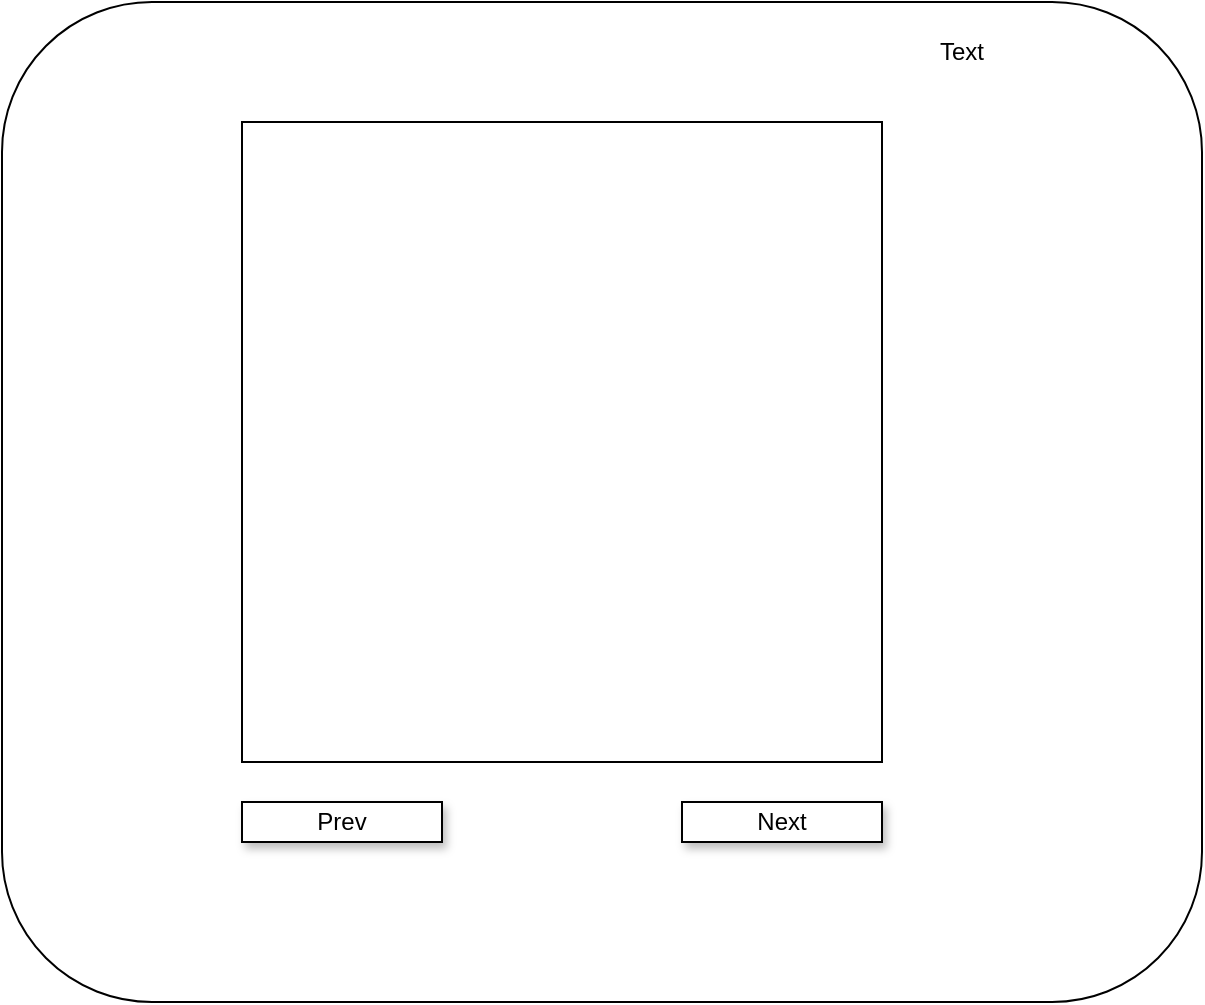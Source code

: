 <mxfile version="24.6.4" type="github">
  <diagram name="Pagina-1" id="C7_9IfkKeF7DStRpIM5F">
    <mxGraphModel dx="1183" dy="864" grid="1" gridSize="10" guides="1" tooltips="1" connect="1" arrows="1" fold="1" page="1" pageScale="1" pageWidth="827" pageHeight="1169" math="0" shadow="0">
      <root>
        <mxCell id="0" />
        <mxCell id="1" parent="0" />
        <mxCell id="YzpoUHX3hyA8Y1LbCeKg-5" value="" style="rounded=1;whiteSpace=wrap;html=1;" vertex="1" parent="1">
          <mxGeometry x="10" width="600" height="500" as="geometry" />
        </mxCell>
        <mxCell id="YzpoUHX3hyA8Y1LbCeKg-1" value="" style="whiteSpace=wrap;html=1;aspect=fixed;" vertex="1" parent="1">
          <mxGeometry x="130" y="60" width="320" height="320" as="geometry" />
        </mxCell>
        <mxCell id="YzpoUHX3hyA8Y1LbCeKg-3" value="Prev" style="rounded=0;whiteSpace=wrap;html=1;shadow=1;" vertex="1" parent="1">
          <mxGeometry x="130" y="400" width="100" height="20" as="geometry" />
        </mxCell>
        <mxCell id="YzpoUHX3hyA8Y1LbCeKg-4" value="Next" style="rounded=0;whiteSpace=wrap;html=1;shadow=1;" vertex="1" parent="1">
          <mxGeometry x="350" y="400" width="100" height="20" as="geometry" />
        </mxCell>
        <mxCell id="YzpoUHX3hyA8Y1LbCeKg-6" value="Text" style="text;html=1;align=center;verticalAlign=middle;whiteSpace=wrap;rounded=0;" vertex="1" parent="1">
          <mxGeometry x="460" y="10" width="60" height="30" as="geometry" />
        </mxCell>
      </root>
    </mxGraphModel>
  </diagram>
</mxfile>
